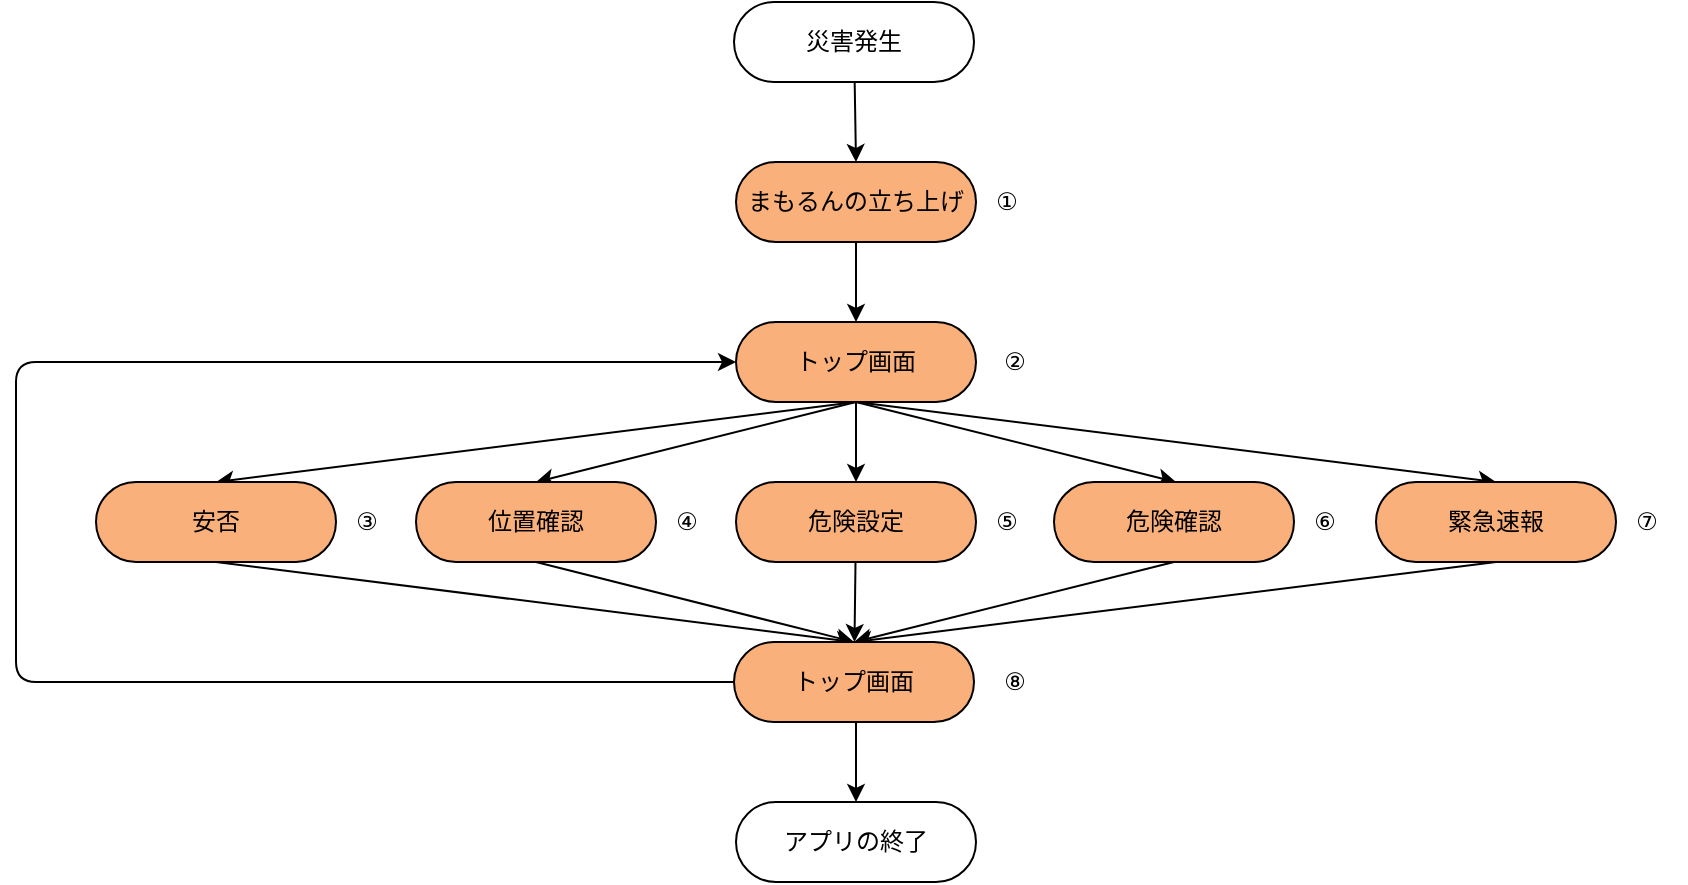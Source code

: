 <mxfile>
    <diagram id="AMMRpX8b0VDiDajGYK5s" name="ページ1">
        <mxGraphModel dx="1065" dy="2222" grid="0" gridSize="10" guides="1" tooltips="1" connect="1" arrows="1" fold="1" page="1" pageScale="1" pageWidth="1169" pageHeight="1654" background="#ffffff" math="0" shadow="0">
            <root>
                <mxCell id="0"/>
                <mxCell id="1" parent="0"/>
                <mxCell id="2" style="edgeStyle=none;html=1;entryX=0.5;entryY=0;entryDx=0;entryDy=0;fontColor=#000000;strokeColor=#000000;" parent="1" target="12" edge="1">
                    <mxGeometry relative="1" as="geometry">
                        <mxPoint x="300" y="-880" as="targetPoint"/>
                        <mxPoint x="460" y="-920" as="sourcePoint"/>
                    </mxGeometry>
                </mxCell>
                <mxCell id="3" style="edgeStyle=none;html=1;entryX=0.5;entryY=0;entryDx=0;entryDy=0;strokeColor=#000000;fontColor=#000000;" parent="1" edge="1">
                    <mxGeometry relative="1" as="geometry">
                        <mxPoint x="620" y="-880" as="targetPoint"/>
                        <mxPoint x="460" y="-920" as="sourcePoint"/>
                    </mxGeometry>
                </mxCell>
                <mxCell id="23" style="edgeStyle=none;html=1;entryX=0.5;entryY=0;entryDx=0;entryDy=0;strokeColor=#000000;" parent="1" target="18" edge="1">
                    <mxGeometry relative="1" as="geometry">
                        <mxPoint x="460" y="-920" as="sourcePoint"/>
                    </mxGeometry>
                </mxCell>
                <mxCell id="28" style="edgeStyle=none;html=1;strokeColor=#000000;" parent="1" target="16" edge="1">
                    <mxGeometry relative="1" as="geometry">
                        <mxPoint x="460" y="-920" as="sourcePoint"/>
                    </mxGeometry>
                </mxCell>
                <mxCell id="30" style="edgeStyle=none;html=1;entryX=0.5;entryY=0;entryDx=0;entryDy=0;strokeColor=#000000;" parent="1" target="29" edge="1">
                    <mxGeometry relative="1" as="geometry">
                        <mxPoint x="460" y="-920" as="sourcePoint"/>
                    </mxGeometry>
                </mxCell>
                <mxCell id="40" style="edgeStyle=none;html=1;entryX=0.5;entryY=0;entryDx=0;entryDy=0;strokeColor=#000000;" parent="1" source="4" target="39" edge="1">
                    <mxGeometry relative="1" as="geometry"/>
                </mxCell>
                <mxCell id="4" value="&lt;font color=&quot;#000000&quot;&gt;災害発生&lt;/font&gt;" style="whiteSpace=wrap;html=1;rounded=1;arcSize=50;fillColor=none;strokeWidth=1;strokeColor=#000000;" parent="1" vertex="1">
                    <mxGeometry x="399" y="-1120" width="120" height="40" as="geometry"/>
                </mxCell>
                <mxCell id="5" style="edgeStyle=none;html=1;entryX=0.5;entryY=0;entryDx=0;entryDy=0;strokeColor=#000000;fontColor=#000000;" parent="1" target="9" edge="1">
                    <mxGeometry relative="1" as="geometry">
                        <mxPoint x="620" y="-840" as="sourcePoint"/>
                    </mxGeometry>
                </mxCell>
                <mxCell id="34" style="edgeStyle=none;html=1;entryX=0.5;entryY=0;entryDx=0;entryDy=0;strokeColor=#000000;fontColor=#000000;exitX=0.5;exitY=1;exitDx=0;exitDy=0;" parent="1" source="9" target="45" edge="1">
                    <mxGeometry relative="1" as="geometry"/>
                </mxCell>
                <mxCell id="9" value="&lt;font color=&quot;#000000&quot;&gt;危険確認&lt;/font&gt;" style="whiteSpace=wrap;html=1;rounded=1;arcSize=50;fillColor=#F9B07B;strokeWidth=1;strokeColor=#000000;" parent="1" vertex="1">
                    <mxGeometry x="559" y="-880" width="120" height="40" as="geometry"/>
                </mxCell>
                <mxCell id="37" style="edgeStyle=none;html=1;entryX=0.5;entryY=0;entryDx=0;entryDy=0;strokeColor=#000000;fontColor=#000000;exitX=0.5;exitY=1;exitDx=0;exitDy=0;" parent="1" source="12" target="45" edge="1">
                    <mxGeometry relative="1" as="geometry"/>
                </mxCell>
                <mxCell id="12" value="&lt;font color=&quot;#000000&quot;&gt;安否&lt;/font&gt;" style="whiteSpace=wrap;html=1;rounded=1;arcSize=50;fillColor=#F9B07B;strokeWidth=1;strokeColor=#000000;" parent="1" vertex="1">
                    <mxGeometry x="80" y="-880" width="120" height="40" as="geometry"/>
                </mxCell>
                <mxCell id="46" style="edgeStyle=none;html=1;strokeColor=#000000;" edge="1" parent="1" source="16" target="45">
                    <mxGeometry relative="1" as="geometry"/>
                </mxCell>
                <mxCell id="16" value="&lt;font color=&quot;#000000&quot;&gt;危険設定&lt;/font&gt;" style="whiteSpace=wrap;html=1;rounded=1;arcSize=50;fillColor=#F9B07B;strokeWidth=1;strokeColor=#000000;" parent="1" vertex="1">
                    <mxGeometry x="400" y="-880" width="120" height="40" as="geometry"/>
                </mxCell>
                <mxCell id="36" style="edgeStyle=none;html=1;entryX=0.5;entryY=0;entryDx=0;entryDy=0;strokeColor=#000000;fontColor=#000000;exitX=0.5;exitY=1;exitDx=0;exitDy=0;" parent="1" source="18" target="45" edge="1">
                    <mxGeometry relative="1" as="geometry"/>
                </mxCell>
                <mxCell id="18" value="&lt;font color=&quot;#000000&quot;&gt;位置確認&lt;br&gt;&lt;/font&gt;" style="whiteSpace=wrap;html=1;rounded=1;arcSize=50;fillColor=#F9B07B;strokeWidth=1;strokeColor=#000000;" parent="1" vertex="1">
                    <mxGeometry x="240" y="-880" width="120" height="40" as="geometry"/>
                </mxCell>
                <mxCell id="19" value="③" style="text;html=1;align=center;verticalAlign=middle;resizable=0;points=[];autosize=1;strokeColor=none;fillColor=none;fontColor=#000000;" parent="1" vertex="1">
                    <mxGeometry x="200" y="-873" width="30" height="26" as="geometry"/>
                </mxCell>
                <mxCell id="20" value="④" style="text;html=1;align=center;verticalAlign=middle;resizable=0;points=[];autosize=1;strokeColor=none;fillColor=none;fontColor=#000000;" parent="1" vertex="1">
                    <mxGeometry x="355" y="-875" width="40" height="30" as="geometry"/>
                </mxCell>
                <mxCell id="21" value="⑤" style="text;html=1;align=center;verticalAlign=middle;resizable=0;points=[];autosize=1;strokeColor=none;fillColor=none;fontColor=#000000;" parent="1" vertex="1">
                    <mxGeometry x="515" y="-875" width="40" height="30" as="geometry"/>
                </mxCell>
                <mxCell id="22" value="⑥" style="text;html=1;align=center;verticalAlign=middle;resizable=0;points=[];autosize=1;strokeColor=none;fillColor=none;fontColor=#000000;" parent="1" vertex="1">
                    <mxGeometry x="674" y="-875" width="40" height="30" as="geometry"/>
                </mxCell>
                <mxCell id="35" style="edgeStyle=none;html=1;entryX=0.5;entryY=0;entryDx=0;entryDy=0;strokeColor=#000000;fontColor=#000000;exitX=0.5;exitY=1;exitDx=0;exitDy=0;" parent="1" source="29" target="45" edge="1">
                    <mxGeometry relative="1" as="geometry"/>
                </mxCell>
                <mxCell id="29" value="&lt;font color=&quot;#000000&quot;&gt;緊急速報&lt;/font&gt;" style="whiteSpace=wrap;html=1;rounded=1;arcSize=50;fillColor=#F9B07B;strokeWidth=1;strokeColor=#000000;" parent="1" vertex="1">
                    <mxGeometry x="720" y="-880" width="120" height="40" as="geometry"/>
                </mxCell>
                <mxCell id="31" value="⑦" style="text;html=1;align=center;verticalAlign=middle;resizable=0;points=[];autosize=1;strokeColor=none;fillColor=none;fontColor=#000000;" parent="1" vertex="1">
                    <mxGeometry x="835" y="-875" width="40" height="30" as="geometry"/>
                </mxCell>
                <mxCell id="32" value="&lt;font color=&quot;#000000&quot;&gt;アプリの終了&lt;/font&gt;" style="whiteSpace=wrap;html=1;rounded=1;arcSize=50;fillColor=#FFFFFF;strokeWidth=1;strokeColor=#000000;" parent="1" vertex="1">
                    <mxGeometry x="400" y="-720" width="120" height="40" as="geometry"/>
                </mxCell>
                <mxCell id="38" value="⑧" style="text;html=1;align=center;verticalAlign=middle;resizable=0;points=[];autosize=1;strokeColor=none;fillColor=none;fontColor=#000000;" parent="1" vertex="1">
                    <mxGeometry x="519" y="-795" width="40" height="30" as="geometry"/>
                </mxCell>
                <mxCell id="43" style="edgeStyle=none;html=1;strokeColor=#000000;" edge="1" parent="1" source="39" target="42">
                    <mxGeometry relative="1" as="geometry"/>
                </mxCell>
                <mxCell id="39" value="&lt;font color=&quot;#000000&quot;&gt;まもるんの立ち上げ&lt;br&gt;&lt;/font&gt;" style="whiteSpace=wrap;html=1;rounded=1;arcSize=50;fillColor=#F9B07B;strokeWidth=1;strokeColor=#000000;" parent="1" vertex="1">
                    <mxGeometry x="400" y="-1040" width="120" height="40" as="geometry"/>
                </mxCell>
                <mxCell id="41" value="①" style="text;html=1;align=center;verticalAlign=middle;resizable=0;points=[];autosize=1;strokeColor=none;fillColor=none;fontColor=#000000;" parent="1" vertex="1">
                    <mxGeometry x="515" y="-1035" width="40" height="30" as="geometry"/>
                </mxCell>
                <mxCell id="42" value="&lt;font color=&quot;#000000&quot;&gt;トップ画面&lt;br&gt;&lt;/font&gt;" style="whiteSpace=wrap;html=1;rounded=1;arcSize=50;fillColor=#F9B07B;strokeWidth=1;strokeColor=#000000;" vertex="1" parent="1">
                    <mxGeometry x="400" y="-960" width="120" height="40" as="geometry"/>
                </mxCell>
                <mxCell id="44" value="②" style="text;html=1;align=center;verticalAlign=middle;resizable=0;points=[];autosize=1;strokeColor=none;fillColor=none;fontColor=#000000;" vertex="1" parent="1">
                    <mxGeometry x="519" y="-955" width="40" height="30" as="geometry"/>
                </mxCell>
                <mxCell id="47" style="edgeStyle=none;html=1;strokeColor=#000000;entryX=0.5;entryY=0;entryDx=0;entryDy=0;" edge="1" parent="1" target="32">
                    <mxGeometry relative="1" as="geometry">
                        <mxPoint x="460" y="-760" as="sourcePoint"/>
                        <mxPoint x="460" y="-720" as="targetPoint"/>
                    </mxGeometry>
                </mxCell>
                <mxCell id="48" style="edgeStyle=none;html=1;strokeColor=#000000;entryX=0;entryY=0.5;entryDx=0;entryDy=0;" edge="1" parent="1" source="45" target="42">
                    <mxGeometry relative="1" as="geometry">
                        <mxPoint x="40" y="-940" as="targetPoint"/>
                        <Array as="points">
                            <mxPoint x="40" y="-780"/>
                            <mxPoint x="40" y="-940"/>
                        </Array>
                    </mxGeometry>
                </mxCell>
                <mxCell id="45" value="&lt;font color=&quot;#000000&quot;&gt;トップ画面&lt;br&gt;&lt;/font&gt;" style="whiteSpace=wrap;html=1;rounded=1;arcSize=50;fillColor=#F9B07B;strokeWidth=1;strokeColor=#000000;" vertex="1" parent="1">
                    <mxGeometry x="399" y="-800" width="120" height="40" as="geometry"/>
                </mxCell>
            </root>
        </mxGraphModel>
    </diagram>
</mxfile>